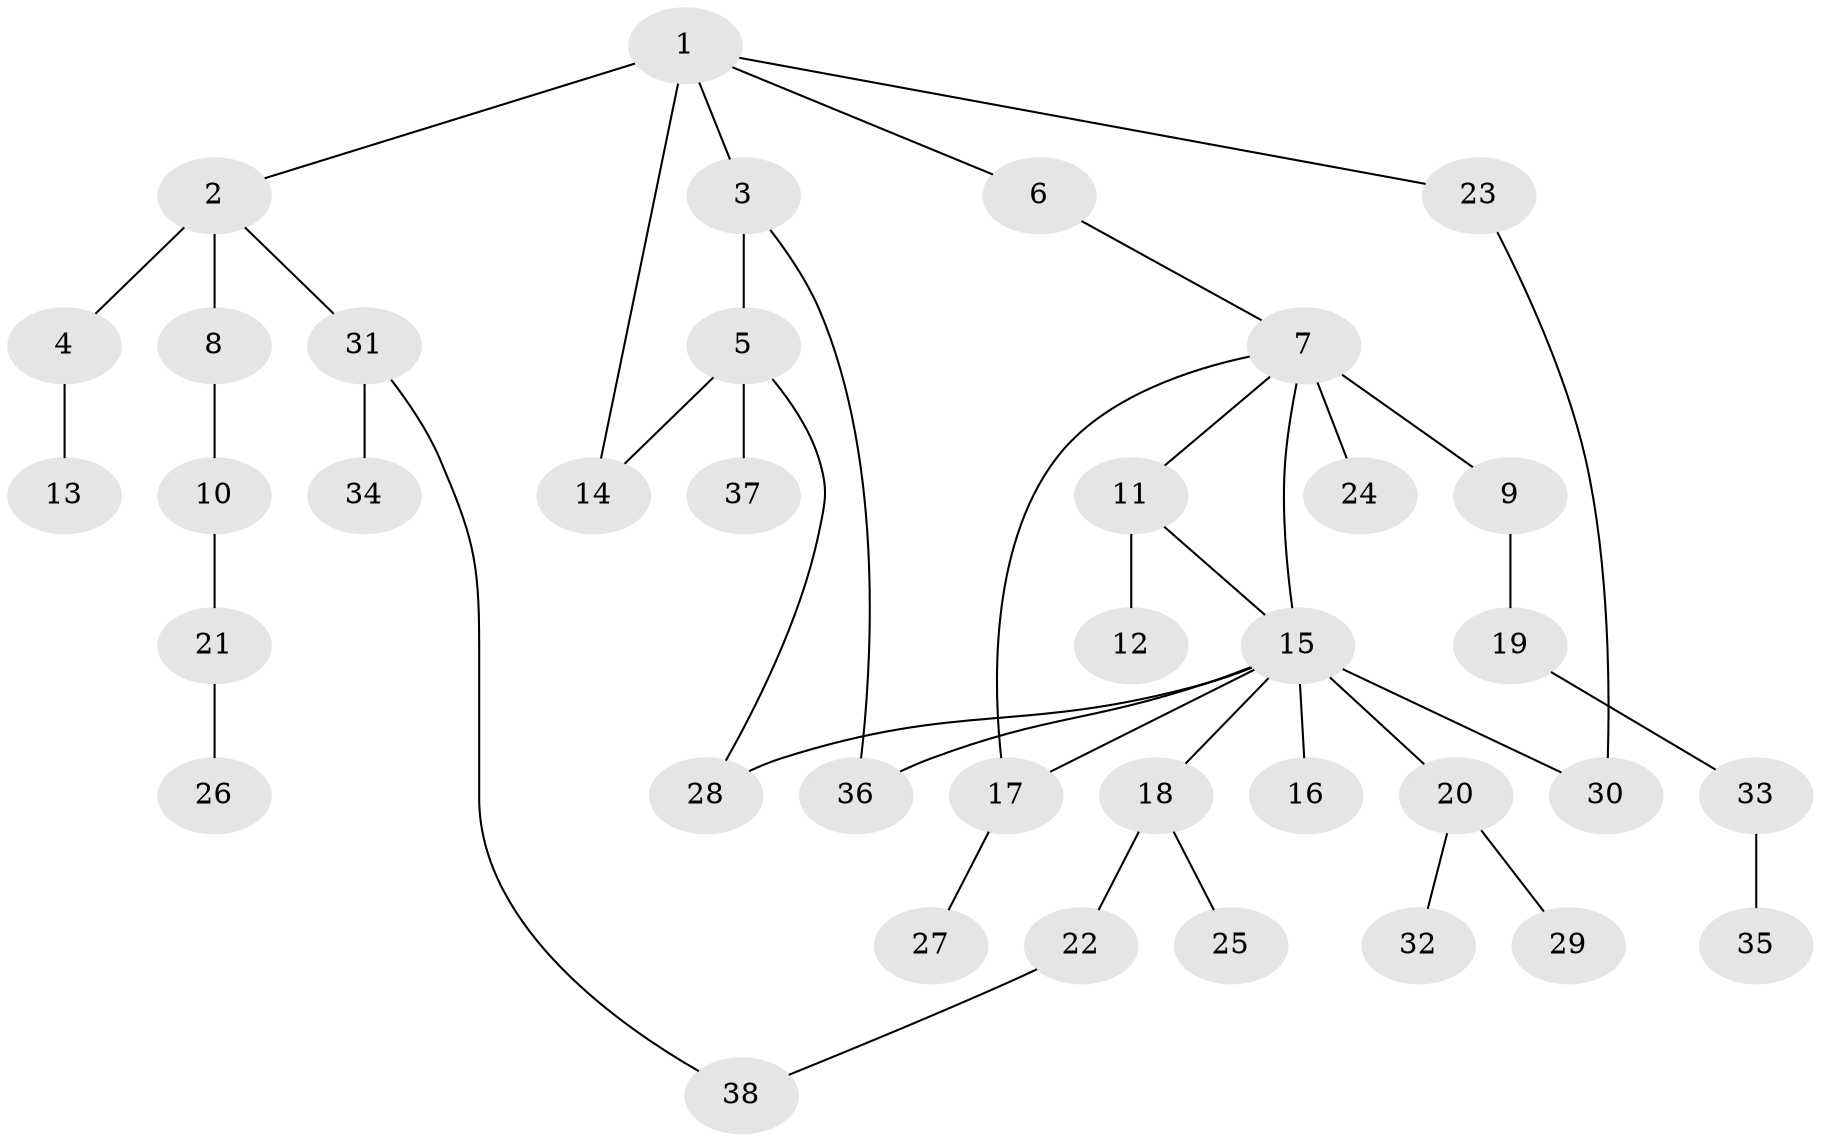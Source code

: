 // original degree distribution, {4: 0.136986301369863, 3: 0.1095890410958904, 2: 0.3287671232876712, 5: 0.0410958904109589, 1: 0.3698630136986301, 6: 0.0136986301369863}
// Generated by graph-tools (version 1.1) at 2025/34/03/09/25 02:34:19]
// undirected, 38 vertices, 44 edges
graph export_dot {
graph [start="1"]
  node [color=gray90,style=filled];
  1;
  2;
  3;
  4;
  5;
  6;
  7;
  8;
  9;
  10;
  11;
  12;
  13;
  14;
  15;
  16;
  17;
  18;
  19;
  20;
  21;
  22;
  23;
  24;
  25;
  26;
  27;
  28;
  29;
  30;
  31;
  32;
  33;
  34;
  35;
  36;
  37;
  38;
  1 -- 2 [weight=1.0];
  1 -- 3 [weight=1.0];
  1 -- 6 [weight=1.0];
  1 -- 14 [weight=2.0];
  1 -- 23 [weight=1.0];
  2 -- 4 [weight=1.0];
  2 -- 8 [weight=2.0];
  2 -- 31 [weight=1.0];
  3 -- 5 [weight=1.0];
  3 -- 36 [weight=1.0];
  4 -- 13 [weight=1.0];
  5 -- 14 [weight=1.0];
  5 -- 28 [weight=1.0];
  5 -- 37 [weight=1.0];
  6 -- 7 [weight=1.0];
  7 -- 9 [weight=1.0];
  7 -- 11 [weight=1.0];
  7 -- 15 [weight=1.0];
  7 -- 17 [weight=1.0];
  7 -- 24 [weight=3.0];
  8 -- 10 [weight=1.0];
  9 -- 19 [weight=2.0];
  10 -- 21 [weight=1.0];
  11 -- 12 [weight=1.0];
  11 -- 15 [weight=1.0];
  15 -- 16 [weight=4.0];
  15 -- 17 [weight=1.0];
  15 -- 18 [weight=1.0];
  15 -- 20 [weight=1.0];
  15 -- 28 [weight=1.0];
  15 -- 30 [weight=1.0];
  15 -- 36 [weight=1.0];
  17 -- 27 [weight=1.0];
  18 -- 22 [weight=1.0];
  18 -- 25 [weight=1.0];
  19 -- 33 [weight=1.0];
  20 -- 29 [weight=1.0];
  20 -- 32 [weight=1.0];
  21 -- 26 [weight=1.0];
  22 -- 38 [weight=1.0];
  23 -- 30 [weight=1.0];
  31 -- 34 [weight=1.0];
  31 -- 38 [weight=1.0];
  33 -- 35 [weight=1.0];
}
